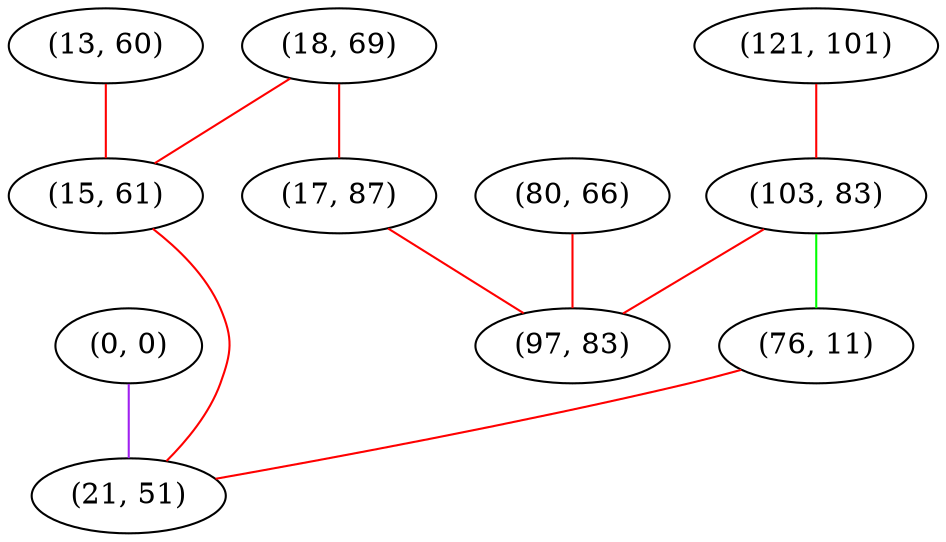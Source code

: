 graph "" {
"(0, 0)";
"(121, 101)";
"(18, 69)";
"(80, 66)";
"(103, 83)";
"(13, 60)";
"(15, 61)";
"(76, 11)";
"(17, 87)";
"(97, 83)";
"(21, 51)";
"(0, 0)" -- "(21, 51)"  [color=purple, key=0, weight=4];
"(121, 101)" -- "(103, 83)"  [color=red, key=0, weight=1];
"(18, 69)" -- "(15, 61)"  [color=red, key=0, weight=1];
"(18, 69)" -- "(17, 87)"  [color=red, key=0, weight=1];
"(80, 66)" -- "(97, 83)"  [color=red, key=0, weight=1];
"(103, 83)" -- "(97, 83)"  [color=red, key=0, weight=1];
"(103, 83)" -- "(76, 11)"  [color=green, key=0, weight=2];
"(13, 60)" -- "(15, 61)"  [color=red, key=0, weight=1];
"(15, 61)" -- "(21, 51)"  [color=red, key=0, weight=1];
"(76, 11)" -- "(21, 51)"  [color=red, key=0, weight=1];
"(17, 87)" -- "(97, 83)"  [color=red, key=0, weight=1];
}
